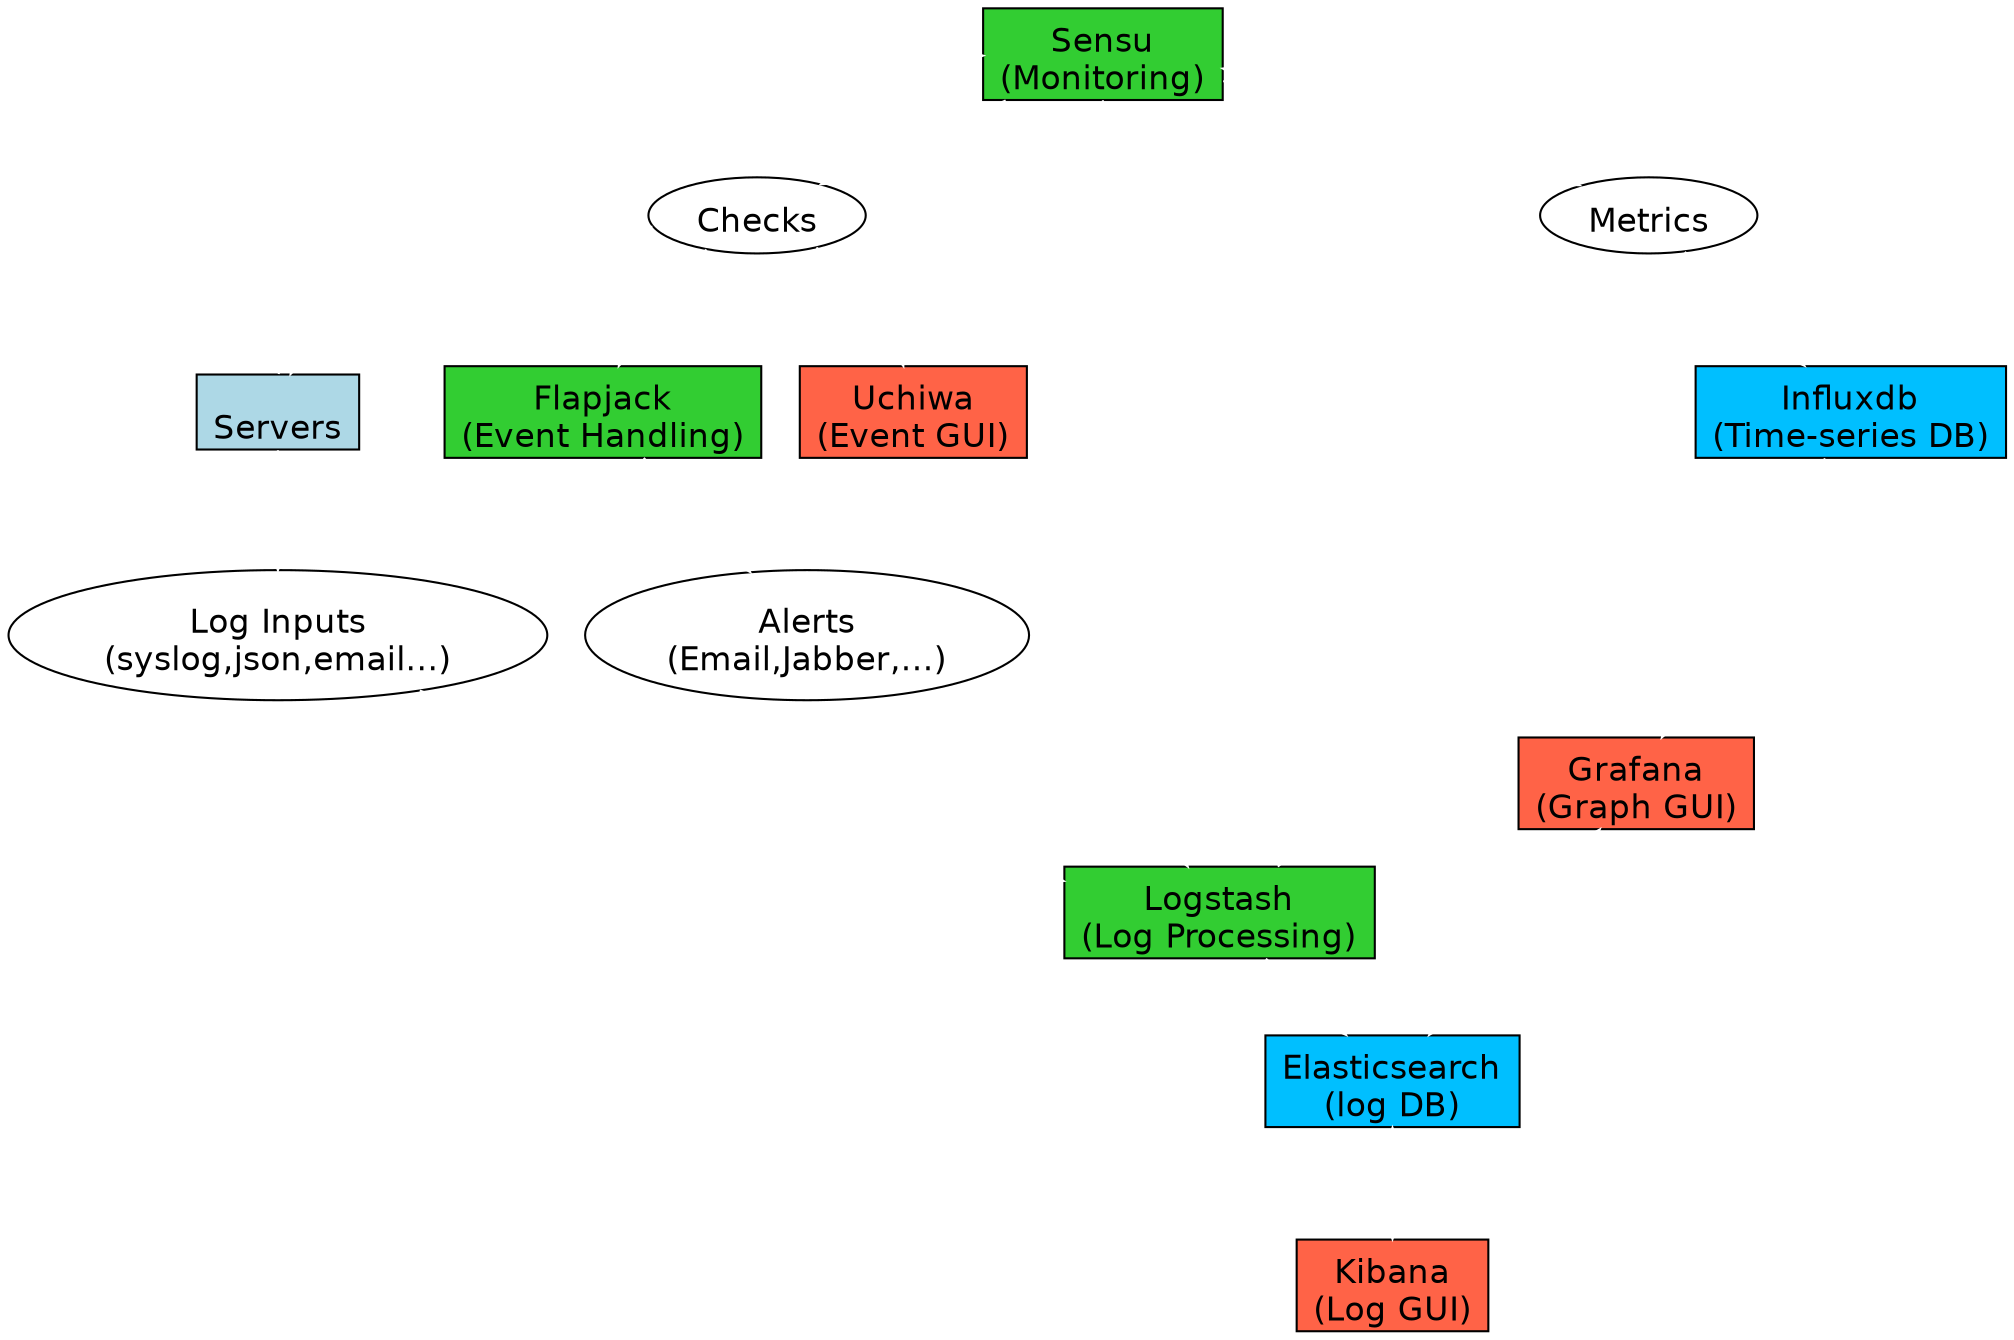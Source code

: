 digraph monitoring {
//Defaults
graph [overlap=scale, splines=true, sep=0.5, compound=true bgcolor=transparent]
node [labelloc=b, fillcolor=white, style=filled, fontname="Helvetica", fontsize="16"]
edge [fontcolor=white, color=white, fontname="Helvetica", fontsize="16"]

// Tools
subgraph tools {
Sensu [label="Sensu\n(Monitoring)", shape="rectangle",fillcolor="limegreen", style="filled"]
Logstash [label="Logstash\n(Log Processing)", shape="rectangle", fillcolor="limegreen", style="filled"]
Elasticsearch [label="Elasticsearch\n(log DB)", shape="rectangle", fillcolor="deepskyblue", style="filled"]
Kibana [label="Kibana\n(Log GUI)", shape="rectangle", fillcolor="tomato", style="filled"]
Grafana [label="Grafana\n(Graph GUI)", shape="rectangle", fillcolor="tomato", style="filled"]
Influxdb [label="Influxdb\n(Time-series DB)", shape="rectangle", fillcolor="deepskyblue", style="filled"]
Uchiwa [label="Uchiwa\n(Event GUI)", shape="rectangle",fillcolor="tomato", style="filled"]
}

//Sources
subgraph sources {
Servers [label="Servers", shape="rectangle", fillcolor="lightblue", style="filled"]
inputs [label="Log Inputs\n(syslog,json,email...)"]
Servers->inputs [label="log messages"]
Servers->Sensu [xlabel="check results"]
inputs->Logstash [label="log messages"]

}

// Notifications
subgraph notify {
// Notifications
Alerts [label="Alerts\n(Email,Jabber,...)"]
Flapjack [label="Flapjack\n(Event Handling)", shape="rectangle",fillcolor="limegreen", style="filled"]
Sensu->Checks
Sensu->Metrics
Sensu->Logstash [label="logs of events"]
Metrics->Influxdb [label="metrics"]
Checks->Flapjack [label="notifications", style="dotted"]
Flapjack->Alerts [style="dotted"]
Checks->Servers [label="automatic repair", style="dotted"]
}

// Processing
subgraph processing {
Logstash->Elasticsearch
Elasticsearch->Kibana [dir="both" label="data"]
Grafana->Elasticsearch [label="config", dir="both"]
Influxdb->Grafana [label="data"]
Logstash->Sensu [label="logs as events"]
Checks->Uchiwa [label="status"]
}

} //digraph
